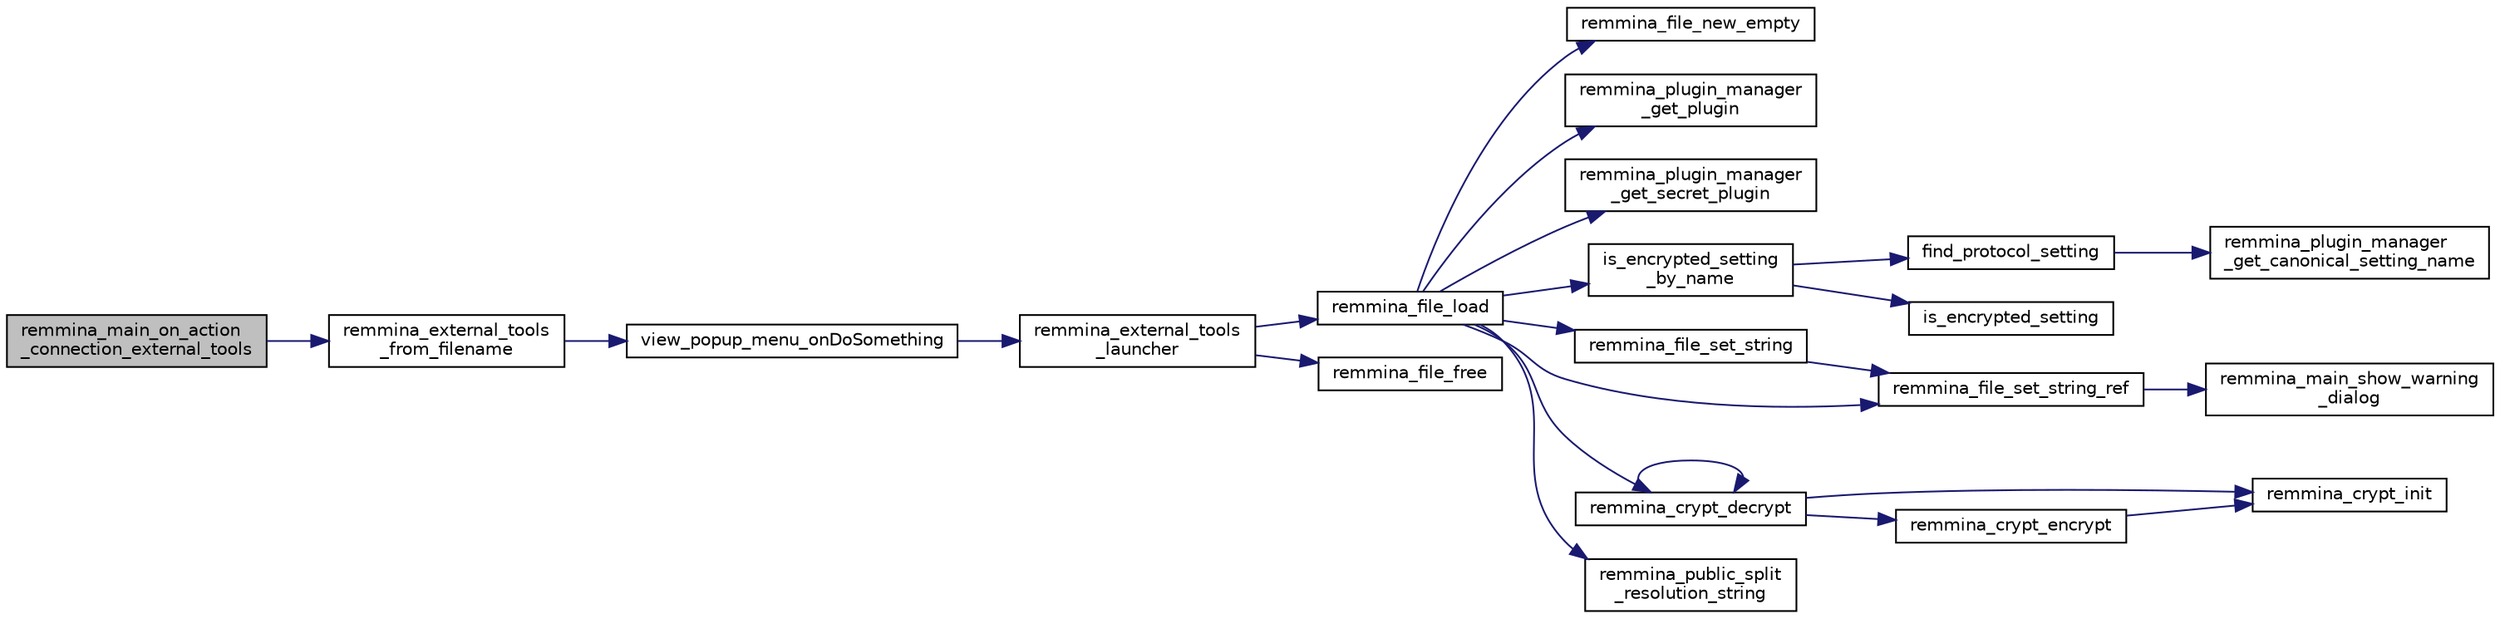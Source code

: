 digraph "remmina_main_on_action_connection_external_tools"
{
  edge [fontname="Helvetica",fontsize="10",labelfontname="Helvetica",labelfontsize="10"];
  node [fontname="Helvetica",fontsize="10",shape=record];
  rankdir="LR";
  Node4501 [label="remmina_main_on_action\l_connection_external_tools",height=0.2,width=0.4,color="black", fillcolor="grey75", style="filled", fontcolor="black"];
  Node4501 -> Node4502 [color="midnightblue",fontsize="10",style="solid",fontname="Helvetica"];
  Node4502 [label="remmina_external_tools\l_from_filename",height=0.2,width=0.4,color="black", fillcolor="white", style="filled",URL="$remmina__external__tools_8c.html#abe70273f7d1cbab092c6f6017695c56d"];
  Node4502 -> Node4503 [color="midnightblue",fontsize="10",style="solid",fontname="Helvetica"];
  Node4503 [label="view_popup_menu_onDoSomething",height=0.2,width=0.4,color="black", fillcolor="white", style="filled",URL="$remmina__external__tools_8c.html#aeb0a4182f2137fe0089737b2522add71"];
  Node4503 -> Node4504 [color="midnightblue",fontsize="10",style="solid",fontname="Helvetica"];
  Node4504 [label="remmina_external_tools\l_launcher",height=0.2,width=0.4,color="black", fillcolor="white", style="filled",URL="$remmina__external__tools_8c.html#ae32c6ba6b03dffd2ccbf70ea7ab60c60"];
  Node4504 -> Node4505 [color="midnightblue",fontsize="10",style="solid",fontname="Helvetica"];
  Node4505 [label="remmina_file_load",height=0.2,width=0.4,color="black", fillcolor="white", style="filled",URL="$remmina__file_8c.html#ac1cc2d7f827f7d64c7fd3edf10e9383e"];
  Node4505 -> Node4506 [color="midnightblue",fontsize="10",style="solid",fontname="Helvetica"];
  Node4506 [label="remmina_file_new_empty",height=0.2,width=0.4,color="black", fillcolor="white", style="filled",URL="$remmina__file_8c.html#adab087b7139756f029020a87a5438cfa"];
  Node4505 -> Node4507 [color="midnightblue",fontsize="10",style="solid",fontname="Helvetica"];
  Node4507 [label="remmina_plugin_manager\l_get_plugin",height=0.2,width=0.4,color="black", fillcolor="white", style="filled",URL="$remmina__plugin__manager_8c.html#a3872c8656a8a3d5147bcc603471c1932"];
  Node4505 -> Node4508 [color="midnightblue",fontsize="10",style="solid",fontname="Helvetica"];
  Node4508 [label="remmina_plugin_manager\l_get_secret_plugin",height=0.2,width=0.4,color="black", fillcolor="white", style="filled",URL="$remmina__plugin__manager_8c.html#ad380a98f6624aa8c830015c8b428b7b4"];
  Node4505 -> Node4509 [color="midnightblue",fontsize="10",style="solid",fontname="Helvetica"];
  Node4509 [label="is_encrypted_setting\l_by_name",height=0.2,width=0.4,color="black", fillcolor="white", style="filled",URL="$remmina__file_8c.html#a72580559fa04082418a993fec4c77281"];
  Node4509 -> Node4510 [color="midnightblue",fontsize="10",style="solid",fontname="Helvetica"];
  Node4510 [label="find_protocol_setting",height=0.2,width=0.4,color="black", fillcolor="white", style="filled",URL="$remmina__file_8c.html#acc88ee6f5ba73bf9c3b05ab9368c952f"];
  Node4510 -> Node4511 [color="midnightblue",fontsize="10",style="solid",fontname="Helvetica"];
  Node4511 [label="remmina_plugin_manager\l_get_canonical_setting_name",height=0.2,width=0.4,color="black", fillcolor="white", style="filled",URL="$remmina__plugin__manager_8c.html#af60b8edfa50563ae4c7593efc3deed55"];
  Node4509 -> Node4512 [color="midnightblue",fontsize="10",style="solid",fontname="Helvetica"];
  Node4512 [label="is_encrypted_setting",height=0.2,width=0.4,color="black", fillcolor="white", style="filled",URL="$remmina__file_8c.html#a29920ae737817d3f6c673bacbbf11ca1"];
  Node4505 -> Node4513 [color="midnightblue",fontsize="10",style="solid",fontname="Helvetica"];
  Node4513 [label="remmina_file_set_string",height=0.2,width=0.4,color="black", fillcolor="white", style="filled",URL="$remmina__file_8c.html#a85ca1ca2d0bf9ef29e490c6f4527a954"];
  Node4513 -> Node4514 [color="midnightblue",fontsize="10",style="solid",fontname="Helvetica"];
  Node4514 [label="remmina_file_set_string_ref",height=0.2,width=0.4,color="black", fillcolor="white", style="filled",URL="$remmina__file_8c.html#a74951c1067a1a5e1341f5e1c1206dec6"];
  Node4514 -> Node4515 [color="midnightblue",fontsize="10",style="solid",fontname="Helvetica"];
  Node4515 [label="remmina_main_show_warning\l_dialog",height=0.2,width=0.4,color="black", fillcolor="white", style="filled",URL="$remmina__main_8c.html#ad99b9c0bf2fa8c166a8b4a09e06ffdf7"];
  Node4505 -> Node4514 [color="midnightblue",fontsize="10",style="solid",fontname="Helvetica"];
  Node4505 -> Node4516 [color="midnightblue",fontsize="10",style="solid",fontname="Helvetica"];
  Node4516 [label="remmina_crypt_decrypt",height=0.2,width=0.4,color="black", fillcolor="white", style="filled",URL="$remmina__crypt_8c.html#a3fe2fa245d401146adf02a3a8f996ab9"];
  Node4516 -> Node4517 [color="midnightblue",fontsize="10",style="solid",fontname="Helvetica"];
  Node4517 [label="remmina_crypt_init",height=0.2,width=0.4,color="black", fillcolor="white", style="filled",URL="$remmina__crypt_8c.html#ae097c169aefdd5d83a57fc1bde511171"];
  Node4516 -> Node4518 [color="midnightblue",fontsize="10",style="solid",fontname="Helvetica"];
  Node4518 [label="remmina_crypt_encrypt",height=0.2,width=0.4,color="black", fillcolor="white", style="filled",URL="$remmina__crypt_8c.html#aa02cf0fed3eb68d6a89815c3ba3bf7b1"];
  Node4518 -> Node4517 [color="midnightblue",fontsize="10",style="solid",fontname="Helvetica"];
  Node4516 -> Node4516 [color="midnightblue",fontsize="10",style="solid",fontname="Helvetica"];
  Node4505 -> Node4519 [color="midnightblue",fontsize="10",style="solid",fontname="Helvetica"];
  Node4519 [label="remmina_public_split\l_resolution_string",height=0.2,width=0.4,color="black", fillcolor="white", style="filled",URL="$remmina__public_8c.html#aaf3fdb980c24cd06965b85ebcdd79173"];
  Node4504 -> Node4520 [color="midnightblue",fontsize="10",style="solid",fontname="Helvetica"];
  Node4520 [label="remmina_file_free",height=0.2,width=0.4,color="black", fillcolor="white", style="filled",URL="$remmina__file_8c.html#abd2f06bf0a5ddcf7156e5ef7d0c8d4d7"];
}
